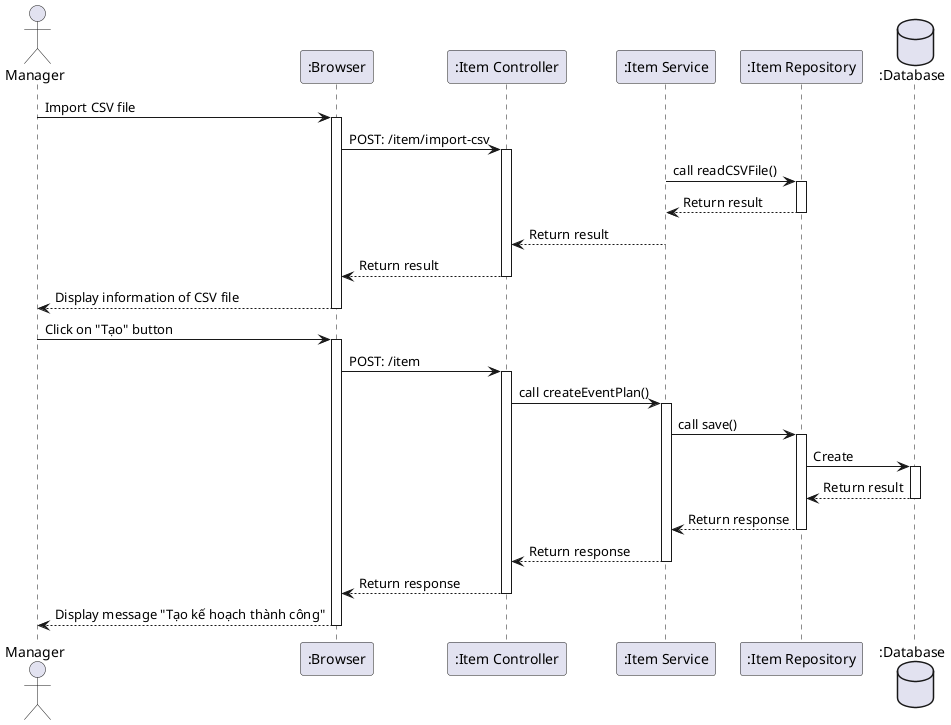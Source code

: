 @startuml

actor Manager as user
participant ":Browser" as a
participant ":Item Controller" as b
participant ":Item Service" as c
participant ":Item Repository" as d
database ":Database" as e

user -> a ++: Import CSV file
a -> b++: POST: /item/import-csv
c -> d++: call readCSVFile()
d --> c--: Return result
c --> b --: Return result
b --> a--: Return result
a --> user--: Display information of CSV file
user -> a++: Click on "Tạo" button
a -> b++: POST: /item
b -> c++: call createEventPlan()
c -> d++: call save()
d -> e++: Create
e --> d--: Return result
d --> c--: Return response
c --> b--: Return response
b --> a--: Return response
a --> user--: Display message "Tạo kế hoạch thành công"

@enduml